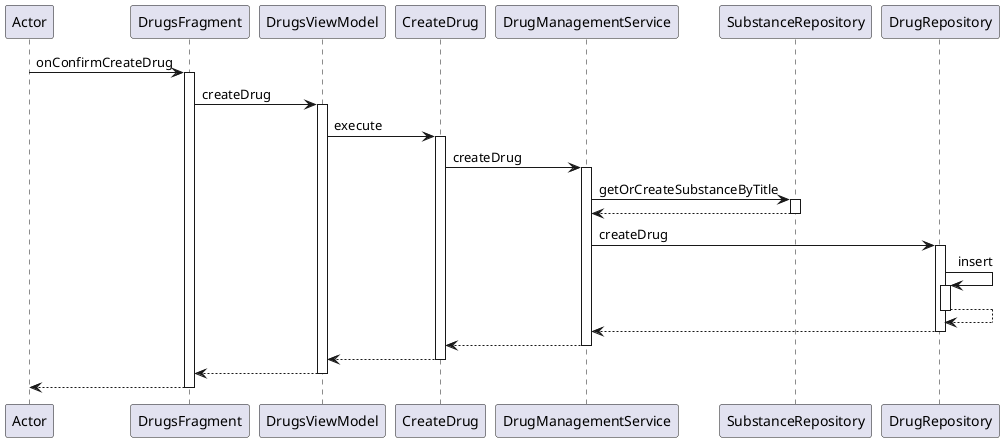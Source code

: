 @startuml
participant Actor
Actor -> DrugsFragment : onConfirmCreateDrug
activate DrugsFragment
DrugsFragment -> DrugsViewModel : createDrug
activate DrugsViewModel
DrugsViewModel -> CreateDrug : execute
activate CreateDrug
CreateDrug -> DrugManagementService : createDrug
activate DrugManagementService
DrugManagementService -> SubstanceRepository : getOrCreateSubstanceByTitle
activate SubstanceRepository
SubstanceRepository --> DrugManagementService
deactivate SubstanceRepository
DrugManagementService -> DrugRepository : createDrug
activate DrugRepository
DrugRepository -> DrugRepository : insert
activate DrugRepository
DrugRepository --> DrugRepository
deactivate DrugRepository
DrugRepository --> DrugManagementService
deactivate DrugRepository
DrugManagementService --> CreateDrug
deactivate DrugManagementService
CreateDrug --> DrugsViewModel
deactivate CreateDrug
DrugsViewModel --> DrugsFragment
deactivate DrugsViewModel
return
@enduml